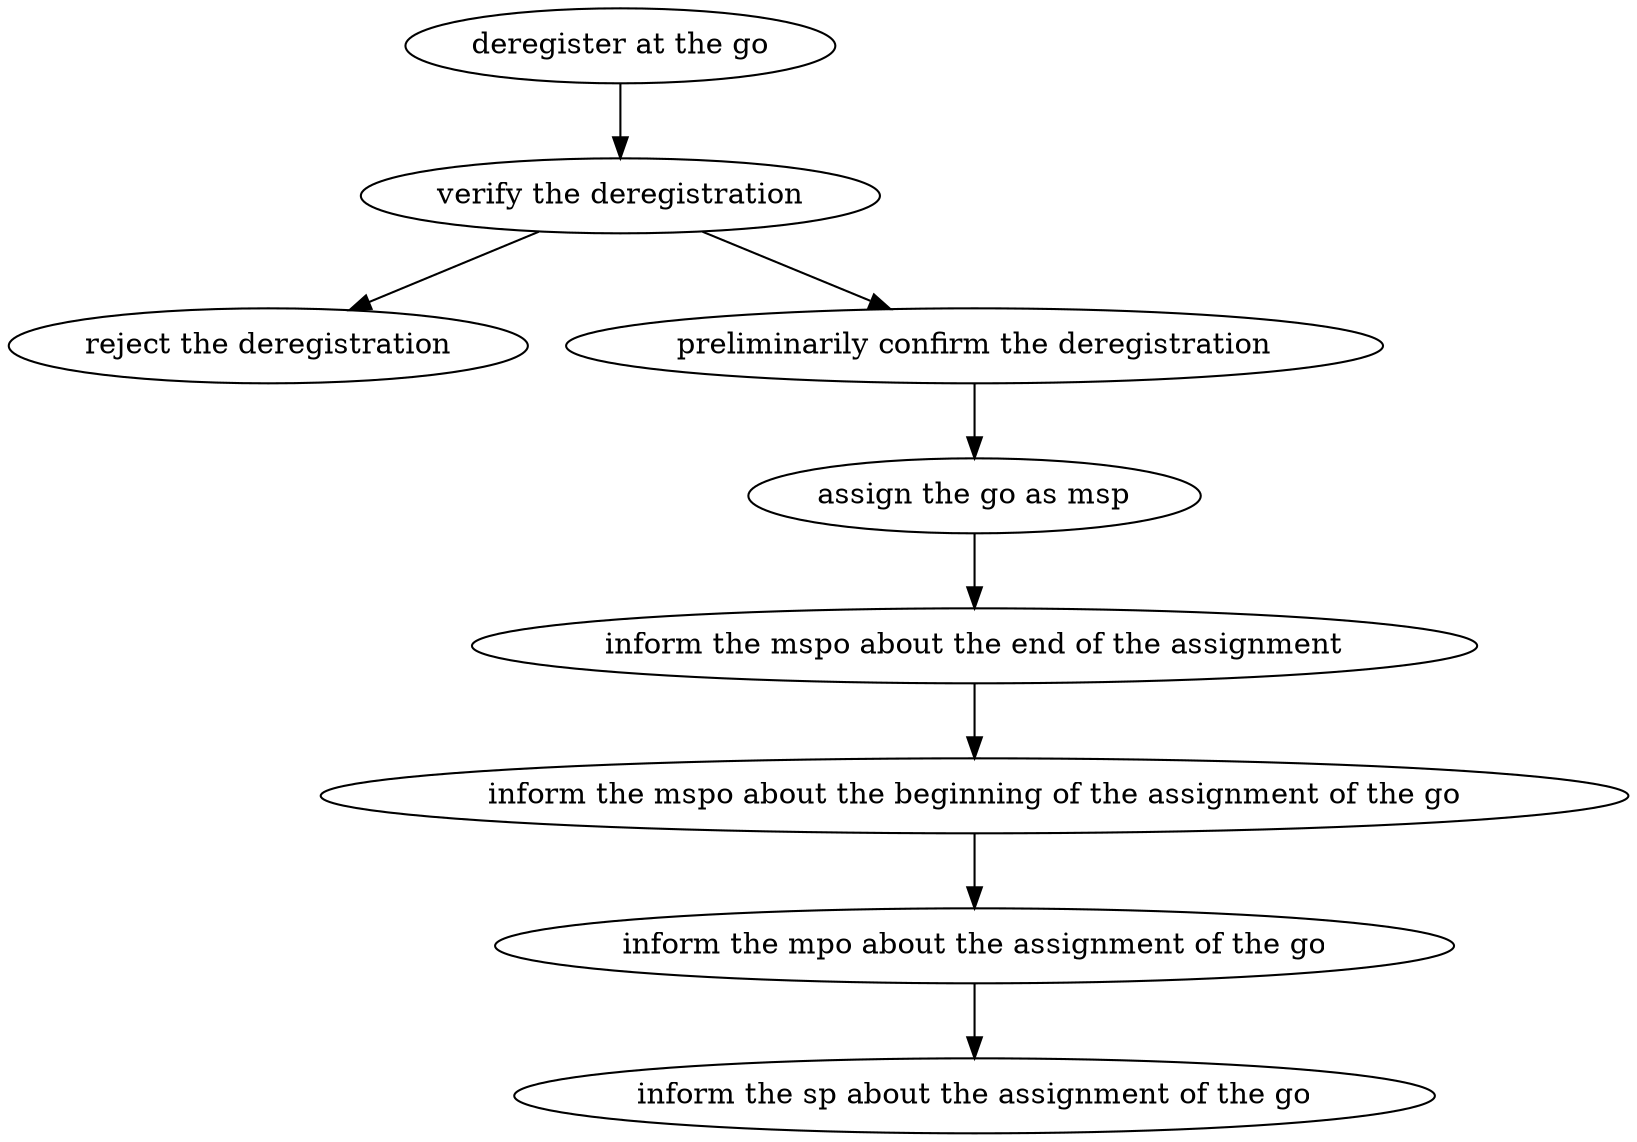 strict digraph "doc-10.8" {
	graph [name="doc-10.8"];
	"deregister at the go"	[attrs="{'type': 'Activity', 'label': 'deregister at the go'}"];
	"verify the deregistration"	[attrs="{'type': 'Activity', 'label': 'verify the deregistration'}"];
	"deregister at the go" -> "verify the deregistration"	[attrs="{'type': 'flow', 'label': 'flow'}"];
	"reject the deregistration"	[attrs="{'type': 'Activity', 'label': 'reject the deregistration'}"];
	"verify the deregistration" -> "reject the deregistration"	[attrs="{'type': 'flow', 'label': 'flow'}"];
	"preliminarily confirm the deregistration"	[attrs="{'type': 'Activity', 'label': 'preliminarily confirm the deregistration'}"];
	"verify the deregistration" -> "preliminarily confirm the deregistration"	[attrs="{'type': 'flow', 'label': 'flow'}"];
	"assign the go as msp"	[attrs="{'type': 'Activity', 'label': 'assign the go as msp'}"];
	"preliminarily confirm the deregistration" -> "assign the go as msp"	[attrs="{'type': 'flow', 'label': 'flow'}"];
	"inform the mspo about the end of the assignment"	[attrs="{'type': 'Activity', 'label': 'inform the mspo about the end of the assignment'}"];
	"assign the go as msp" -> "inform the mspo about the end of the assignment"	[attrs="{'type': 'flow', 'label': 'flow'}"];
	"inform the mspo about the beginning of the assignment of the go"	[attrs="{'type': 'Activity', 'label': 'inform the mspo about the beginning of the assignment of the go'}"];
	"inform the mspo about the end of the assignment" -> "inform the mspo about the beginning of the assignment of the go"	[attrs="{'type': 'flow', 'label': 'flow'}"];
	"inform the mpo about the assignment of the go"	[attrs="{'type': 'Activity', 'label': 'inform the mpo about the assignment of the go'}"];
	"inform the mspo about the beginning of the assignment of the go" -> "inform the mpo about the assignment of the go"	[attrs="{'type': 'flow', 'label': 'flow'}"];
	"inform the sp about the assignment of the go"	[attrs="{'type': 'Activity', 'label': 'inform the sp about the assignment of the go'}"];
	"inform the mpo about the assignment of the go" -> "inform the sp about the assignment of the go"	[attrs="{'type': 'flow', 'label': 'flow'}"];
}
